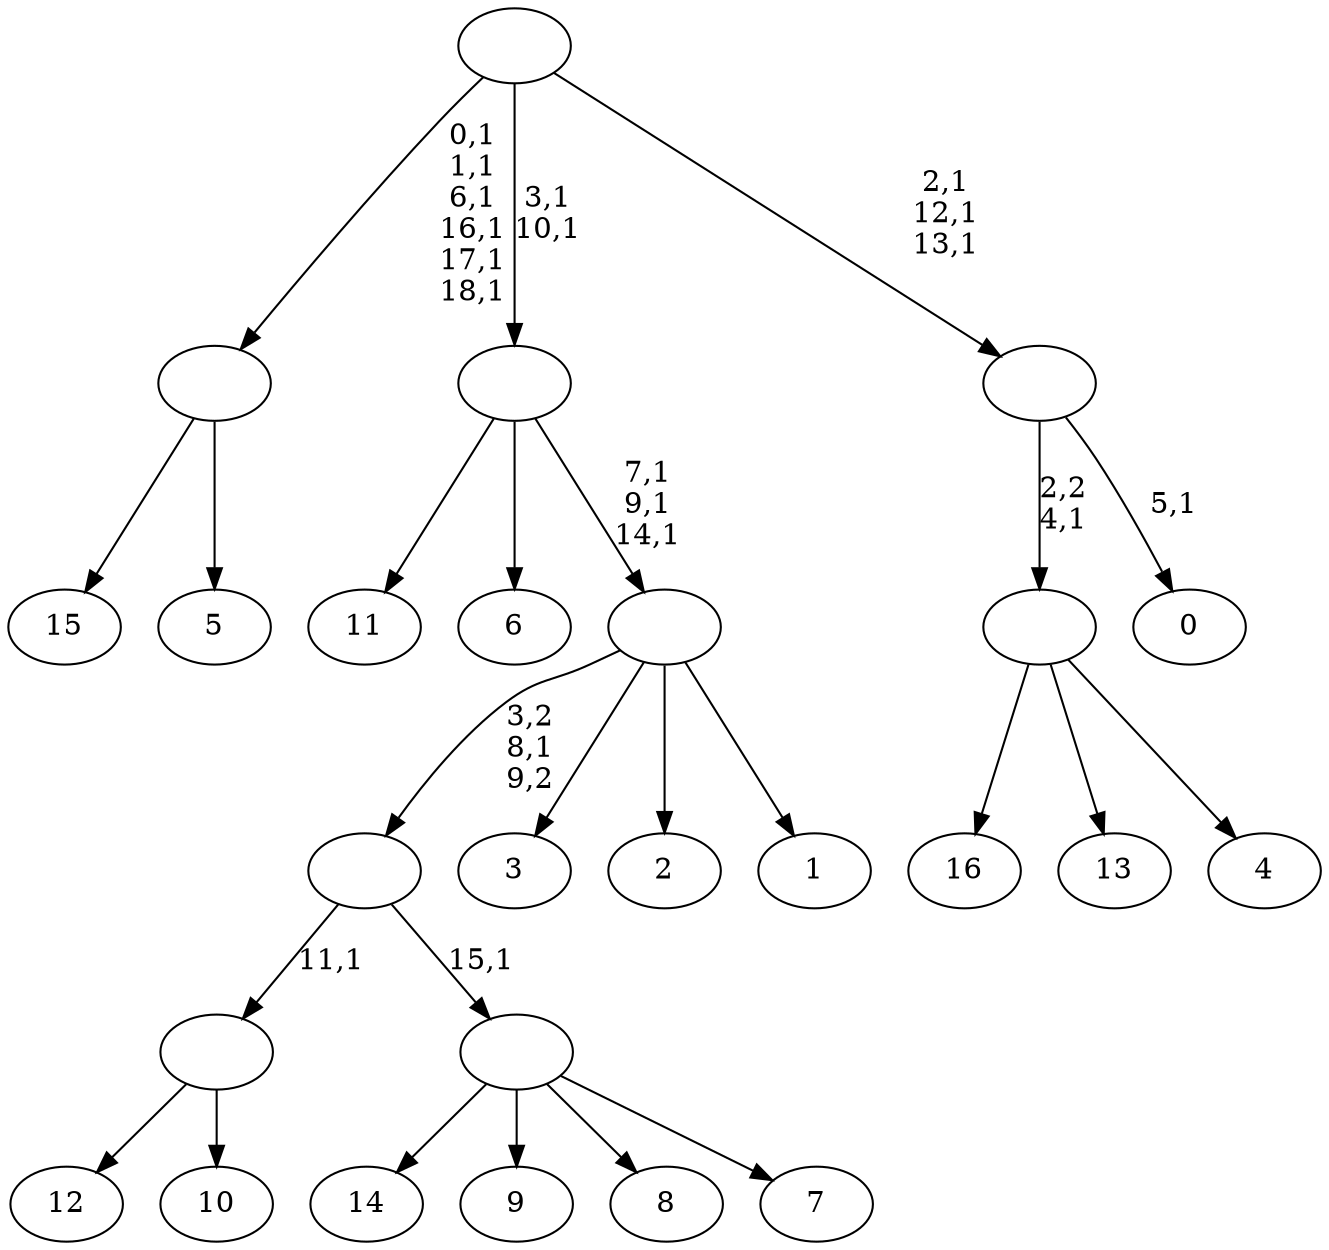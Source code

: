 digraph T {
	36 [label="16"]
	35 [label="15"]
	34 [label="14"]
	33 [label="13"]
	32 [label="12"]
	31 [label="11"]
	30 [label="10"]
	29 [label=""]
	28 [label="9"]
	27 [label="8"]
	26 [label="7"]
	25 [label=""]
	24 [label=""]
	23 [label="6"]
	22 [label="5"]
	21 [label=""]
	15 [label="4"]
	14 [label=""]
	13 [label="3"]
	12 [label="2"]
	11 [label="1"]
	10 [label=""]
	7 [label=""]
	5 [label="0"]
	3 [label=""]
	0 [label=""]
	29 -> 32 [label=""]
	29 -> 30 [label=""]
	25 -> 34 [label=""]
	25 -> 28 [label=""]
	25 -> 27 [label=""]
	25 -> 26 [label=""]
	24 -> 29 [label="11,1"]
	24 -> 25 [label="15,1"]
	21 -> 35 [label=""]
	21 -> 22 [label=""]
	14 -> 36 [label=""]
	14 -> 33 [label=""]
	14 -> 15 [label=""]
	10 -> 24 [label="3,2\n8,1\n9,2"]
	10 -> 13 [label=""]
	10 -> 12 [label=""]
	10 -> 11 [label=""]
	7 -> 10 [label="7,1\n9,1\n14,1"]
	7 -> 31 [label=""]
	7 -> 23 [label=""]
	3 -> 5 [label="5,1"]
	3 -> 14 [label="2,2\n4,1"]
	0 -> 3 [label="2,1\n12,1\n13,1"]
	0 -> 7 [label="3,1\n10,1"]
	0 -> 21 [label="0,1\n1,1\n6,1\n16,1\n17,1\n18,1"]
}
